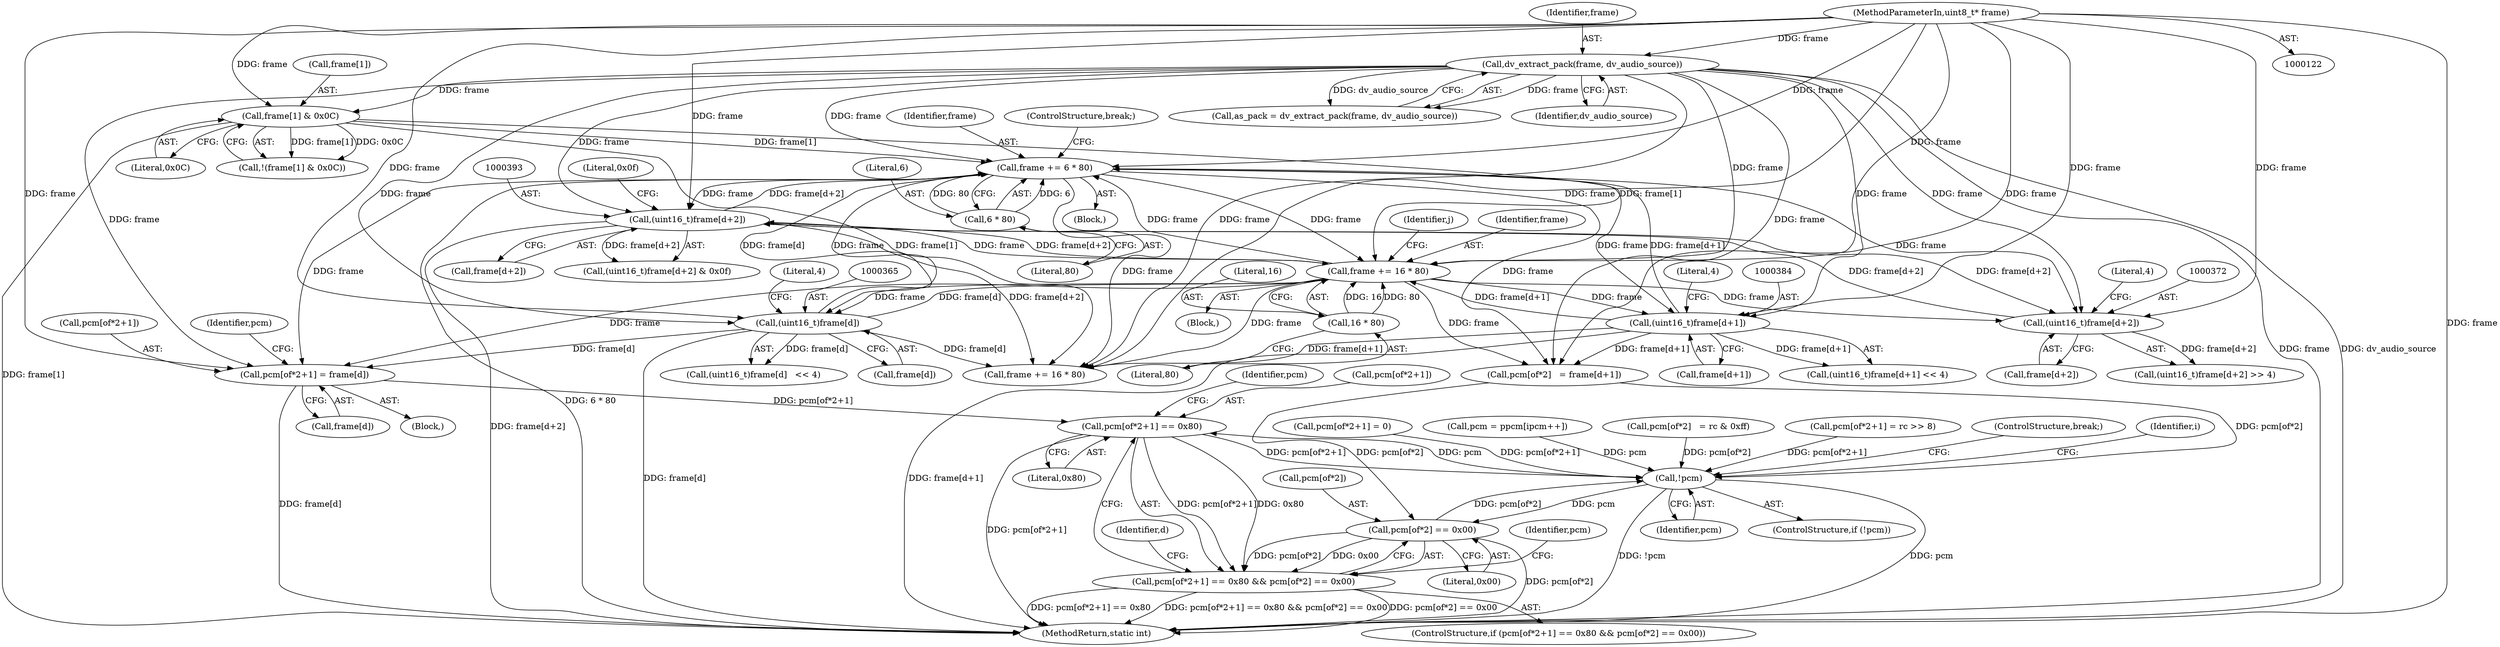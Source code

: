 digraph "0_libav_2d1c0dea5f6b91bec7f5fa53ec050913d851e366@array" {
"1000320" [label="(Call,pcm[of*2+1] = frame[d])"];
"1000251" [label="(Call,frame += 6 * 80)"];
"1000253" [label="(Call,6 * 80)"];
"1000392" [label="(Call,(uint16_t)frame[d+2])"];
"1000371" [label="(Call,(uint16_t)frame[d+2])"];
"1000144" [label="(Call,dv_extract_pack(frame, dv_audio_source))"];
"1000123" [label="(MethodParameterIn,uint8_t* frame)"];
"1000511" [label="(Call,frame += 16 * 80)"];
"1000513" [label="(Call,16 * 80)"];
"1000364" [label="(Call,(uint16_t)frame[d])"];
"1000210" [label="(Call,frame[1] & 0x0C)"];
"1000383" [label="(Call,(uint16_t)frame[d+1])"];
"1000333" [label="(Call,pcm[of*2+1] == 0x80)"];
"1000236" [label="(Call,!pcm)"];
"1000342" [label="(Call,pcm[of*2] == 0x00)"];
"1000332" [label="(Call,pcm[of*2+1] == 0x80 && pcm[of*2] == 0x00)"];
"1000342" [label="(Call,pcm[of*2] == 0x00)"];
"1000498" [label="(Call,pcm[of*2+1] = rc >> 8)"];
"1000343" [label="(Call,pcm[of*2])"];
"1000250" [label="(Block,)"];
"1000373" [label="(Call,frame[d+2])"];
"1000513" [label="(Call,16 * 80)"];
"1000251" [label="(Call,frame += 6 * 80)"];
"1000385" [label="(Call,frame[d+1])"];
"1000238" [label="(ControlStructure,break;)"];
"1000241" [label="(Identifier,i)"];
"1000142" [label="(Call,as_pack = dv_extract_pack(frame, dv_audio_source))"];
"1000332" [label="(Call,pcm[of*2+1] == 0x80 && pcm[of*2] == 0x00)"];
"1000282" [label="(Block,)"];
"1000369" [label="(Literal,4)"];
"1000333" [label="(Call,pcm[of*2+1] == 0x80)"];
"1000320" [label="(Call,pcm[of*2+1] = frame[d])"];
"1000210" [label="(Call,frame[1] & 0x0C)"];
"1000392" [label="(Call,(uint16_t)frame[d+2])"];
"1000364" [label="(Call,(uint16_t)frame[d])"];
"1000344" [label="(Identifier,pcm)"];
"1000521" [label="(MethodReturn,static int)"];
"1000252" [label="(Identifier,frame)"];
"1000255" [label="(Literal,80)"];
"1000391" [label="(Call,(uint16_t)frame[d+2] & 0x0f)"];
"1000515" [label="(Literal,80)"];
"1000214" [label="(Literal,0x0C)"];
"1000349" [label="(Call,pcm[of*2+1] = 0)"];
"1000331" [label="(ControlStructure,if (pcm[of*2+1] == 0x80 && pcm[of*2] == 0x00))"];
"1000351" [label="(Identifier,pcm)"];
"1000275" [label="(Identifier,d)"];
"1000265" [label="(Identifier,j)"];
"1000235" [label="(ControlStructure,if (!pcm))"];
"1000123" [label="(MethodParameterIn,uint8_t* frame)"];
"1000399" [label="(Literal,0x0f)"];
"1000256" [label="(ControlStructure,break;)"];
"1000266" [label="(Block,)"];
"1000348" [label="(Literal,0x00)"];
"1000514" [label="(Literal,16)"];
"1000328" [label="(Call,frame[d])"];
"1000236" [label="(Call,!pcm)"];
"1000516" [label="(Call,frame += 16 * 80)"];
"1000254" [label="(Literal,6)"];
"1000370" [label="(Call,(uint16_t)frame[d+2] >> 4)"];
"1000363" [label="(Call,(uint16_t)frame[d]   << 4)"];
"1000211" [label="(Call,frame[1])"];
"1000237" [label="(Identifier,pcm)"];
"1000383" [label="(Call,(uint16_t)frame[d+1])"];
"1000253" [label="(Call,6 * 80)"];
"1000309" [label="(Call,pcm[of*2]   = frame[d+1])"];
"1000321" [label="(Call,pcm[of*2+1])"];
"1000145" [label="(Identifier,frame)"];
"1000382" [label="(Call,(uint16_t)frame[d+1] << 4)"];
"1000334" [label="(Call,pcm[of*2+1])"];
"1000371" [label="(Call,(uint16_t)frame[d+2])"];
"1000390" [label="(Literal,4)"];
"1000378" [label="(Literal,4)"];
"1000144" [label="(Call,dv_extract_pack(frame, dv_audio_source))"];
"1000366" [label="(Call,frame[d])"];
"1000335" [label="(Identifier,pcm)"];
"1000512" [label="(Identifier,frame)"];
"1000511" [label="(Call,frame += 16 * 80)"];
"1000146" [label="(Identifier,dv_audio_source)"];
"1000341" [label="(Literal,0x80)"];
"1000229" [label="(Call,pcm = ppcm[ipcm++])"];
"1000209" [label="(Call,!(frame[1] & 0x0C))"];
"1000489" [label="(Call,pcm[of*2]   = rc & 0xff)"];
"1000394" [label="(Call,frame[d+2])"];
"1000320" -> "1000282"  [label="AST: "];
"1000320" -> "1000328"  [label="CFG: "];
"1000321" -> "1000320"  [label="AST: "];
"1000328" -> "1000320"  [label="AST: "];
"1000335" -> "1000320"  [label="CFG: "];
"1000320" -> "1000521"  [label="DDG: frame[d]"];
"1000251" -> "1000320"  [label="DDG: frame"];
"1000364" -> "1000320"  [label="DDG: frame[d]"];
"1000144" -> "1000320"  [label="DDG: frame"];
"1000511" -> "1000320"  [label="DDG: frame"];
"1000123" -> "1000320"  [label="DDG: frame"];
"1000320" -> "1000333"  [label="DDG: pcm[of*2+1]"];
"1000251" -> "1000250"  [label="AST: "];
"1000251" -> "1000253"  [label="CFG: "];
"1000252" -> "1000251"  [label="AST: "];
"1000253" -> "1000251"  [label="AST: "];
"1000256" -> "1000251"  [label="CFG: "];
"1000251" -> "1000521"  [label="DDG: 6 * 80"];
"1000253" -> "1000251"  [label="DDG: 6"];
"1000253" -> "1000251"  [label="DDG: 80"];
"1000392" -> "1000251"  [label="DDG: frame[d+2]"];
"1000364" -> "1000251"  [label="DDG: frame[d]"];
"1000210" -> "1000251"  [label="DDG: frame[1]"];
"1000383" -> "1000251"  [label="DDG: frame[d+1]"];
"1000144" -> "1000251"  [label="DDG: frame"];
"1000511" -> "1000251"  [label="DDG: frame"];
"1000123" -> "1000251"  [label="DDG: frame"];
"1000251" -> "1000309"  [label="DDG: frame"];
"1000251" -> "1000364"  [label="DDG: frame"];
"1000251" -> "1000371"  [label="DDG: frame"];
"1000251" -> "1000383"  [label="DDG: frame"];
"1000251" -> "1000392"  [label="DDG: frame"];
"1000251" -> "1000511"  [label="DDG: frame"];
"1000251" -> "1000516"  [label="DDG: frame"];
"1000253" -> "1000255"  [label="CFG: "];
"1000254" -> "1000253"  [label="AST: "];
"1000255" -> "1000253"  [label="AST: "];
"1000392" -> "1000391"  [label="AST: "];
"1000392" -> "1000394"  [label="CFG: "];
"1000393" -> "1000392"  [label="AST: "];
"1000394" -> "1000392"  [label="AST: "];
"1000399" -> "1000392"  [label="CFG: "];
"1000392" -> "1000521"  [label="DDG: frame[d+2]"];
"1000392" -> "1000371"  [label="DDG: frame[d+2]"];
"1000392" -> "1000391"  [label="DDG: frame[d+2]"];
"1000371" -> "1000392"  [label="DDG: frame[d+2]"];
"1000144" -> "1000392"  [label="DDG: frame"];
"1000511" -> "1000392"  [label="DDG: frame"];
"1000123" -> "1000392"  [label="DDG: frame"];
"1000392" -> "1000511"  [label="DDG: frame[d+2]"];
"1000392" -> "1000516"  [label="DDG: frame[d+2]"];
"1000371" -> "1000370"  [label="AST: "];
"1000371" -> "1000373"  [label="CFG: "];
"1000372" -> "1000371"  [label="AST: "];
"1000373" -> "1000371"  [label="AST: "];
"1000378" -> "1000371"  [label="CFG: "];
"1000371" -> "1000370"  [label="DDG: frame[d+2]"];
"1000144" -> "1000371"  [label="DDG: frame"];
"1000511" -> "1000371"  [label="DDG: frame"];
"1000123" -> "1000371"  [label="DDG: frame"];
"1000144" -> "1000142"  [label="AST: "];
"1000144" -> "1000146"  [label="CFG: "];
"1000145" -> "1000144"  [label="AST: "];
"1000146" -> "1000144"  [label="AST: "];
"1000142" -> "1000144"  [label="CFG: "];
"1000144" -> "1000521"  [label="DDG: frame"];
"1000144" -> "1000521"  [label="DDG: dv_audio_source"];
"1000144" -> "1000142"  [label="DDG: frame"];
"1000144" -> "1000142"  [label="DDG: dv_audio_source"];
"1000123" -> "1000144"  [label="DDG: frame"];
"1000144" -> "1000210"  [label="DDG: frame"];
"1000144" -> "1000309"  [label="DDG: frame"];
"1000144" -> "1000364"  [label="DDG: frame"];
"1000144" -> "1000383"  [label="DDG: frame"];
"1000144" -> "1000511"  [label="DDG: frame"];
"1000144" -> "1000516"  [label="DDG: frame"];
"1000123" -> "1000122"  [label="AST: "];
"1000123" -> "1000521"  [label="DDG: frame"];
"1000123" -> "1000210"  [label="DDG: frame"];
"1000123" -> "1000309"  [label="DDG: frame"];
"1000123" -> "1000364"  [label="DDG: frame"];
"1000123" -> "1000383"  [label="DDG: frame"];
"1000123" -> "1000511"  [label="DDG: frame"];
"1000123" -> "1000516"  [label="DDG: frame"];
"1000511" -> "1000266"  [label="AST: "];
"1000511" -> "1000513"  [label="CFG: "];
"1000512" -> "1000511"  [label="AST: "];
"1000513" -> "1000511"  [label="AST: "];
"1000265" -> "1000511"  [label="CFG: "];
"1000511" -> "1000309"  [label="DDG: frame"];
"1000511" -> "1000364"  [label="DDG: frame"];
"1000511" -> "1000383"  [label="DDG: frame"];
"1000513" -> "1000511"  [label="DDG: 16"];
"1000513" -> "1000511"  [label="DDG: 80"];
"1000364" -> "1000511"  [label="DDG: frame[d]"];
"1000210" -> "1000511"  [label="DDG: frame[1]"];
"1000383" -> "1000511"  [label="DDG: frame[d+1]"];
"1000511" -> "1000516"  [label="DDG: frame"];
"1000513" -> "1000515"  [label="CFG: "];
"1000514" -> "1000513"  [label="AST: "];
"1000515" -> "1000513"  [label="AST: "];
"1000364" -> "1000363"  [label="AST: "];
"1000364" -> "1000366"  [label="CFG: "];
"1000365" -> "1000364"  [label="AST: "];
"1000366" -> "1000364"  [label="AST: "];
"1000369" -> "1000364"  [label="CFG: "];
"1000364" -> "1000521"  [label="DDG: frame[d]"];
"1000364" -> "1000363"  [label="DDG: frame[d]"];
"1000364" -> "1000516"  [label="DDG: frame[d]"];
"1000210" -> "1000209"  [label="AST: "];
"1000210" -> "1000214"  [label="CFG: "];
"1000211" -> "1000210"  [label="AST: "];
"1000214" -> "1000210"  [label="AST: "];
"1000209" -> "1000210"  [label="CFG: "];
"1000210" -> "1000521"  [label="DDG: frame[1]"];
"1000210" -> "1000209"  [label="DDG: frame[1]"];
"1000210" -> "1000209"  [label="DDG: 0x0C"];
"1000210" -> "1000516"  [label="DDG: frame[1]"];
"1000383" -> "1000382"  [label="AST: "];
"1000383" -> "1000385"  [label="CFG: "];
"1000384" -> "1000383"  [label="AST: "];
"1000385" -> "1000383"  [label="AST: "];
"1000390" -> "1000383"  [label="CFG: "];
"1000383" -> "1000521"  [label="DDG: frame[d+1]"];
"1000383" -> "1000309"  [label="DDG: frame[d+1]"];
"1000383" -> "1000382"  [label="DDG: frame[d+1]"];
"1000383" -> "1000516"  [label="DDG: frame[d+1]"];
"1000333" -> "1000332"  [label="AST: "];
"1000333" -> "1000341"  [label="CFG: "];
"1000334" -> "1000333"  [label="AST: "];
"1000341" -> "1000333"  [label="AST: "];
"1000344" -> "1000333"  [label="CFG: "];
"1000332" -> "1000333"  [label="CFG: "];
"1000333" -> "1000521"  [label="DDG: pcm[of*2+1]"];
"1000333" -> "1000236"  [label="DDG: pcm[of*2+1]"];
"1000333" -> "1000332"  [label="DDG: pcm[of*2+1]"];
"1000333" -> "1000332"  [label="DDG: 0x80"];
"1000236" -> "1000333"  [label="DDG: pcm"];
"1000236" -> "1000235"  [label="AST: "];
"1000236" -> "1000237"  [label="CFG: "];
"1000237" -> "1000236"  [label="AST: "];
"1000238" -> "1000236"  [label="CFG: "];
"1000241" -> "1000236"  [label="CFG: "];
"1000236" -> "1000521"  [label="DDG: pcm"];
"1000236" -> "1000521"  [label="DDG: !pcm"];
"1000309" -> "1000236"  [label="DDG: pcm[of*2]"];
"1000342" -> "1000236"  [label="DDG: pcm[of*2]"];
"1000498" -> "1000236"  [label="DDG: pcm[of*2+1]"];
"1000349" -> "1000236"  [label="DDG: pcm[of*2+1]"];
"1000489" -> "1000236"  [label="DDG: pcm[of*2]"];
"1000229" -> "1000236"  [label="DDG: pcm"];
"1000236" -> "1000342"  [label="DDG: pcm"];
"1000342" -> "1000332"  [label="AST: "];
"1000342" -> "1000348"  [label="CFG: "];
"1000343" -> "1000342"  [label="AST: "];
"1000348" -> "1000342"  [label="AST: "];
"1000332" -> "1000342"  [label="CFG: "];
"1000342" -> "1000521"  [label="DDG: pcm[of*2]"];
"1000342" -> "1000332"  [label="DDG: pcm[of*2]"];
"1000342" -> "1000332"  [label="DDG: 0x00"];
"1000309" -> "1000342"  [label="DDG: pcm[of*2]"];
"1000332" -> "1000331"  [label="AST: "];
"1000351" -> "1000332"  [label="CFG: "];
"1000275" -> "1000332"  [label="CFG: "];
"1000332" -> "1000521"  [label="DDG: pcm[of*2+1] == 0x80"];
"1000332" -> "1000521"  [label="DDG: pcm[of*2+1] == 0x80 && pcm[of*2] == 0x00"];
"1000332" -> "1000521"  [label="DDG: pcm[of*2] == 0x00"];
}
